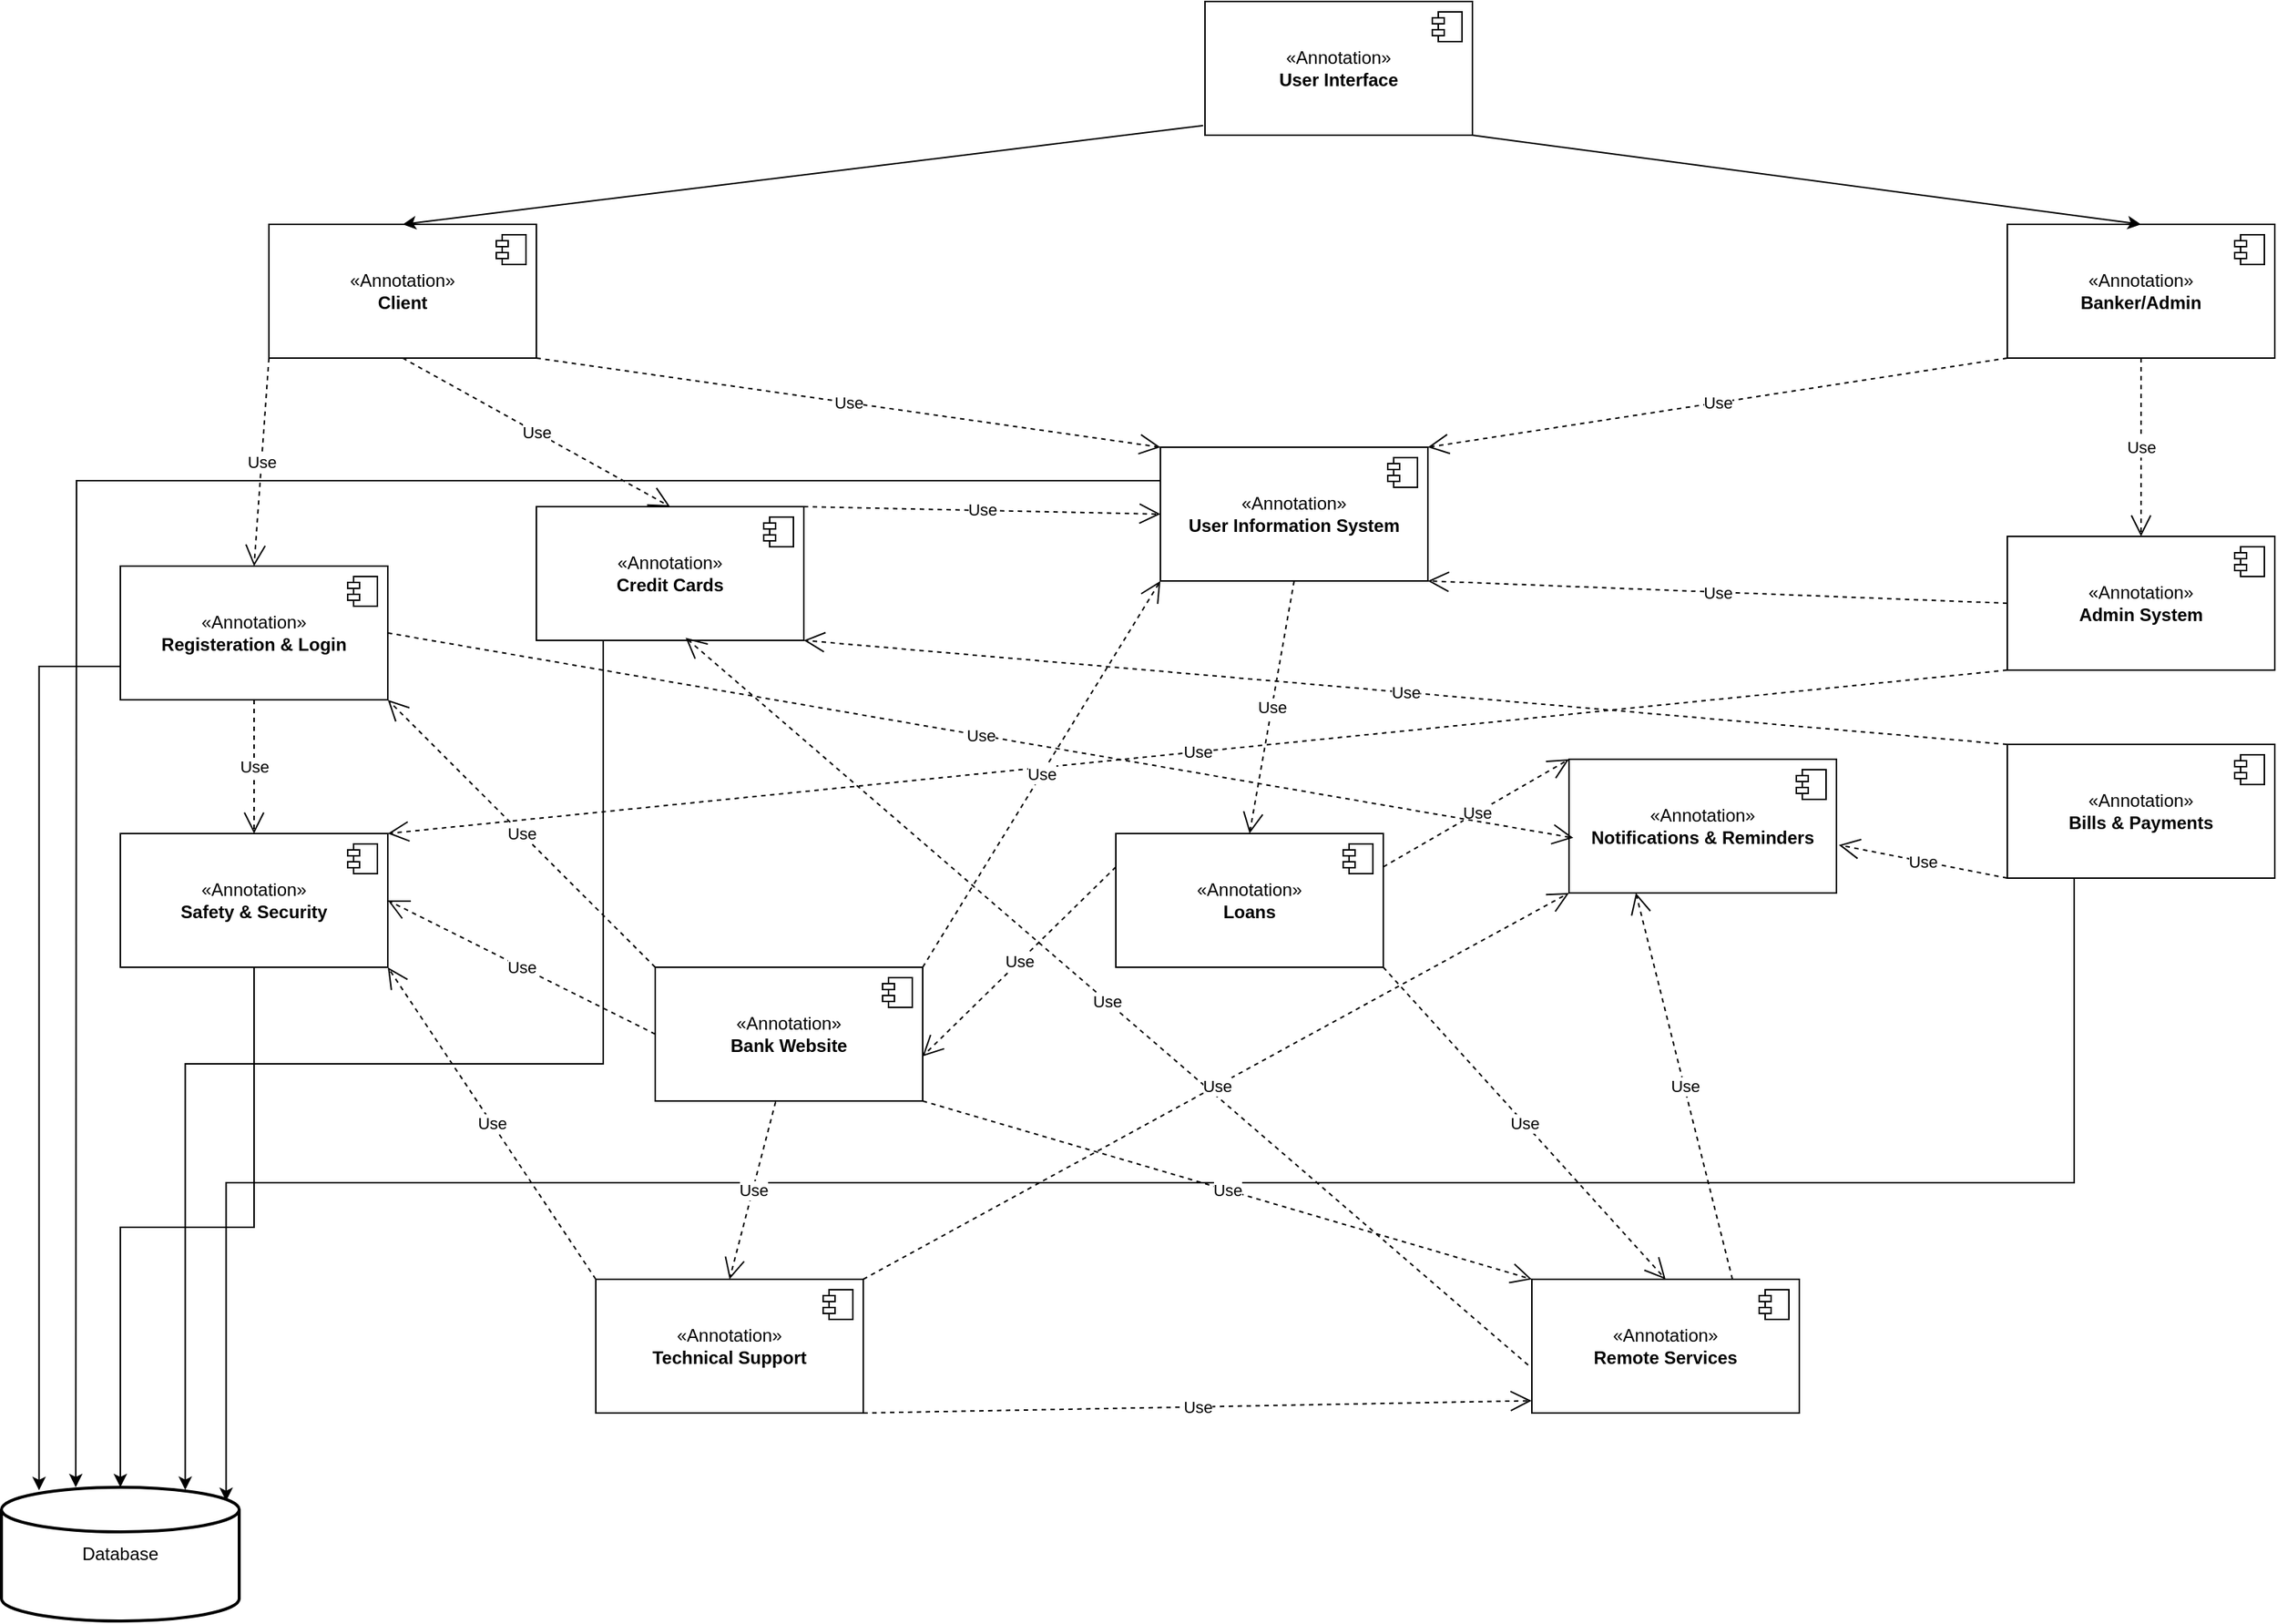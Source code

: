 <mxfile version="21.2.9">
  <diagram name="Page-1" id="b_iKIlnXh_qz1zwbO7V7">
    <mxGraphModel dx="3027" dy="2545" grid="1" gridSize="10" guides="1" tooltips="1" connect="1" arrows="1" fold="1" page="1" pageScale="1" pageWidth="850" pageHeight="1100" math="0" shadow="0">
      <root>
        <mxCell id="0" />
        <mxCell id="1" parent="0" />
        <mxCell id="Off83yjZq78bubcRq5ZK-1" value="«Annotation»&lt;br&gt;&lt;b&gt;User Interface&lt;/b&gt;" style="html=1;dropTarget=0;whiteSpace=wrap;" vertex="1" parent="1">
          <mxGeometry x="180" y="-100" width="180" height="90" as="geometry" />
        </mxCell>
        <mxCell id="Off83yjZq78bubcRq5ZK-2" value="" style="shape=module;jettyWidth=8;jettyHeight=4;" vertex="1" parent="Off83yjZq78bubcRq5ZK-1">
          <mxGeometry x="1" width="20" height="20" relative="1" as="geometry">
            <mxPoint x="-27" y="7" as="offset" />
          </mxGeometry>
        </mxCell>
        <mxCell id="Off83yjZq78bubcRq5ZK-66" style="edgeStyle=orthogonalEdgeStyle;rounded=0;orthogonalLoop=1;jettySize=auto;html=1;exitX=0.25;exitY=1;exitDx=0;exitDy=0;entryX=0.773;entryY=0.02;entryDx=0;entryDy=0;entryPerimeter=0;" edge="1" parent="1" source="Off83yjZq78bubcRq5ZK-6" target="Off83yjZq78bubcRq5ZK-61">
          <mxGeometry relative="1" as="geometry" />
        </mxCell>
        <mxCell id="Off83yjZq78bubcRq5ZK-6" value="«Annotation»&lt;br&gt;&lt;b&gt;Credit Cards&lt;/b&gt;" style="html=1;dropTarget=0;whiteSpace=wrap;" vertex="1" parent="1">
          <mxGeometry x="-270" y="240" width="180" height="90" as="geometry" />
        </mxCell>
        <mxCell id="Off83yjZq78bubcRq5ZK-7" value="" style="shape=module;jettyWidth=8;jettyHeight=4;" vertex="1" parent="Off83yjZq78bubcRq5ZK-6">
          <mxGeometry x="1" width="20" height="20" relative="1" as="geometry">
            <mxPoint x="-27" y="7" as="offset" />
          </mxGeometry>
        </mxCell>
        <mxCell id="Off83yjZq78bubcRq5ZK-8" value="«Annotation»&lt;br&gt;&lt;b&gt;Remote Services&lt;/b&gt;" style="html=1;dropTarget=0;whiteSpace=wrap;" vertex="1" parent="1">
          <mxGeometry x="400" y="760" width="180" height="90" as="geometry" />
        </mxCell>
        <mxCell id="Off83yjZq78bubcRq5ZK-9" value="" style="shape=module;jettyWidth=8;jettyHeight=4;" vertex="1" parent="Off83yjZq78bubcRq5ZK-8">
          <mxGeometry x="1" width="20" height="20" relative="1" as="geometry">
            <mxPoint x="-27" y="7" as="offset" />
          </mxGeometry>
        </mxCell>
        <mxCell id="Off83yjZq78bubcRq5ZK-10" value="«Annotation»&lt;br&gt;&lt;b&gt;Technical Support&lt;/b&gt;" style="html=1;dropTarget=0;whiteSpace=wrap;" vertex="1" parent="1">
          <mxGeometry x="-230" y="760" width="180" height="90" as="geometry" />
        </mxCell>
        <mxCell id="Off83yjZq78bubcRq5ZK-11" value="" style="shape=module;jettyWidth=8;jettyHeight=4;" vertex="1" parent="Off83yjZq78bubcRq5ZK-10">
          <mxGeometry x="1" width="20" height="20" relative="1" as="geometry">
            <mxPoint x="-27" y="7" as="offset" />
          </mxGeometry>
        </mxCell>
        <mxCell id="Off83yjZq78bubcRq5ZK-12" value="«Annotation»&lt;br&gt;&lt;b&gt;Bank Website&lt;/b&gt;" style="html=1;dropTarget=0;whiteSpace=wrap;" vertex="1" parent="1">
          <mxGeometry x="-190" y="550" width="180" height="90" as="geometry" />
        </mxCell>
        <mxCell id="Off83yjZq78bubcRq5ZK-13" value="" style="shape=module;jettyWidth=8;jettyHeight=4;" vertex="1" parent="Off83yjZq78bubcRq5ZK-12">
          <mxGeometry x="1" width="20" height="20" relative="1" as="geometry">
            <mxPoint x="-27" y="7" as="offset" />
          </mxGeometry>
        </mxCell>
        <mxCell id="Off83yjZq78bubcRq5ZK-14" value="«Annotation»&lt;br&gt;&lt;b&gt;Banker/Admin&lt;/b&gt;" style="html=1;dropTarget=0;whiteSpace=wrap;" vertex="1" parent="1">
          <mxGeometry x="720" y="50" width="180" height="90" as="geometry" />
        </mxCell>
        <mxCell id="Off83yjZq78bubcRq5ZK-15" value="" style="shape=module;jettyWidth=8;jettyHeight=4;" vertex="1" parent="Off83yjZq78bubcRq5ZK-14">
          <mxGeometry x="1" width="20" height="20" relative="1" as="geometry">
            <mxPoint x="-27" y="7" as="offset" />
          </mxGeometry>
        </mxCell>
        <mxCell id="Off83yjZq78bubcRq5ZK-16" value="«Annotation»&lt;br&gt;&lt;b&gt;Client&lt;/b&gt;" style="html=1;dropTarget=0;whiteSpace=wrap;" vertex="1" parent="1">
          <mxGeometry x="-450" y="50" width="180" height="90" as="geometry" />
        </mxCell>
        <mxCell id="Off83yjZq78bubcRq5ZK-17" value="" style="shape=module;jettyWidth=8;jettyHeight=4;" vertex="1" parent="Off83yjZq78bubcRq5ZK-16">
          <mxGeometry x="1" width="20" height="20" relative="1" as="geometry">
            <mxPoint x="-27" y="7" as="offset" />
          </mxGeometry>
        </mxCell>
        <mxCell id="Off83yjZq78bubcRq5ZK-18" value="«Annotation»&lt;br&gt;&lt;b&gt;Loans&lt;/b&gt;" style="html=1;dropTarget=0;whiteSpace=wrap;" vertex="1" parent="1">
          <mxGeometry x="120" y="460" width="180" height="90" as="geometry" />
        </mxCell>
        <mxCell id="Off83yjZq78bubcRq5ZK-19" value="" style="shape=module;jettyWidth=8;jettyHeight=4;" vertex="1" parent="Off83yjZq78bubcRq5ZK-18">
          <mxGeometry x="1" width="20" height="20" relative="1" as="geometry">
            <mxPoint x="-27" y="7" as="offset" />
          </mxGeometry>
        </mxCell>
        <mxCell id="Off83yjZq78bubcRq5ZK-67" style="edgeStyle=orthogonalEdgeStyle;rounded=0;orthogonalLoop=1;jettySize=auto;html=1;exitX=0.25;exitY=1;exitDx=0;exitDy=0;entryX=0.945;entryY=0.103;entryDx=0;entryDy=0;entryPerimeter=0;" edge="1" parent="1" source="Off83yjZq78bubcRq5ZK-20" target="Off83yjZq78bubcRq5ZK-61">
          <mxGeometry relative="1" as="geometry" />
        </mxCell>
        <mxCell id="Off83yjZq78bubcRq5ZK-20" value="«Annotation»&lt;br&gt;&lt;b&gt;Bills &amp;amp; Payments&lt;/b&gt;" style="html=1;dropTarget=0;whiteSpace=wrap;" vertex="1" parent="1">
          <mxGeometry x="720" y="400" width="180" height="90" as="geometry" />
        </mxCell>
        <mxCell id="Off83yjZq78bubcRq5ZK-21" value="" style="shape=module;jettyWidth=8;jettyHeight=4;" vertex="1" parent="Off83yjZq78bubcRq5ZK-20">
          <mxGeometry x="1" width="20" height="20" relative="1" as="geometry">
            <mxPoint x="-27" y="7" as="offset" />
          </mxGeometry>
        </mxCell>
        <mxCell id="Off83yjZq78bubcRq5ZK-62" style="edgeStyle=orthogonalEdgeStyle;rounded=0;orthogonalLoop=1;jettySize=auto;html=1;entryX=0.5;entryY=0;entryDx=0;entryDy=0;entryPerimeter=0;" edge="1" parent="1" source="Off83yjZq78bubcRq5ZK-22" target="Off83yjZq78bubcRq5ZK-61">
          <mxGeometry relative="1" as="geometry">
            <mxPoint x="-547" y="895" as="targetPoint" />
          </mxGeometry>
        </mxCell>
        <mxCell id="Off83yjZq78bubcRq5ZK-22" value="«Annotation»&lt;br&gt;&lt;b&gt;Safety &amp;amp; Security&lt;/b&gt;" style="html=1;dropTarget=0;whiteSpace=wrap;" vertex="1" parent="1">
          <mxGeometry x="-550" y="460" width="180" height="90" as="geometry" />
        </mxCell>
        <mxCell id="Off83yjZq78bubcRq5ZK-23" value="" style="shape=module;jettyWidth=8;jettyHeight=4;" vertex="1" parent="Off83yjZq78bubcRq5ZK-22">
          <mxGeometry x="1" width="20" height="20" relative="1" as="geometry">
            <mxPoint x="-27" y="7" as="offset" />
          </mxGeometry>
        </mxCell>
        <mxCell id="Off83yjZq78bubcRq5ZK-24" value="«Annotation»&lt;br&gt;&lt;b&gt;Notifications &amp;amp; Reminders&lt;/b&gt;" style="html=1;dropTarget=0;whiteSpace=wrap;" vertex="1" parent="1">
          <mxGeometry x="425" y="410" width="180" height="90" as="geometry" />
        </mxCell>
        <mxCell id="Off83yjZq78bubcRq5ZK-25" value="" style="shape=module;jettyWidth=8;jettyHeight=4;" vertex="1" parent="Off83yjZq78bubcRq5ZK-24">
          <mxGeometry x="1" width="20" height="20" relative="1" as="geometry">
            <mxPoint x="-27" y="7" as="offset" />
          </mxGeometry>
        </mxCell>
        <mxCell id="Off83yjZq78bubcRq5ZK-68" style="edgeStyle=orthogonalEdgeStyle;rounded=0;orthogonalLoop=1;jettySize=auto;html=1;exitX=0;exitY=0.75;exitDx=0;exitDy=0;entryX=0.158;entryY=0.022;entryDx=0;entryDy=0;entryPerimeter=0;" edge="1" parent="1" source="Off83yjZq78bubcRq5ZK-26" target="Off83yjZq78bubcRq5ZK-61">
          <mxGeometry relative="1" as="geometry">
            <mxPoint x="-600" y="900" as="targetPoint" />
          </mxGeometry>
        </mxCell>
        <mxCell id="Off83yjZq78bubcRq5ZK-26" value="«Annotation»&lt;br&gt;&lt;b&gt;Registeration &amp;amp; Login&lt;/b&gt;" style="html=1;dropTarget=0;whiteSpace=wrap;" vertex="1" parent="1">
          <mxGeometry x="-550" y="280" width="180" height="90" as="geometry" />
        </mxCell>
        <mxCell id="Off83yjZq78bubcRq5ZK-27" value="" style="shape=module;jettyWidth=8;jettyHeight=4;" vertex="1" parent="Off83yjZq78bubcRq5ZK-26">
          <mxGeometry x="1" width="20" height="20" relative="1" as="geometry">
            <mxPoint x="-27" y="7" as="offset" />
          </mxGeometry>
        </mxCell>
        <mxCell id="Off83yjZq78bubcRq5ZK-28" value="«Annotation»&lt;br&gt;&lt;b&gt;Admin System&lt;/b&gt;" style="html=1;dropTarget=0;whiteSpace=wrap;" vertex="1" parent="1">
          <mxGeometry x="720" y="260" width="180" height="90" as="geometry" />
        </mxCell>
        <mxCell id="Off83yjZq78bubcRq5ZK-29" value="" style="shape=module;jettyWidth=8;jettyHeight=4;" vertex="1" parent="Off83yjZq78bubcRq5ZK-28">
          <mxGeometry x="1" width="20" height="20" relative="1" as="geometry">
            <mxPoint x="-27" y="7" as="offset" />
          </mxGeometry>
        </mxCell>
        <mxCell id="Off83yjZq78bubcRq5ZK-30" value="" style="endArrow=classic;html=1;rounded=0;exitX=-0.007;exitY=0.928;exitDx=0;exitDy=0;exitPerimeter=0;entryX=0.5;entryY=0;entryDx=0;entryDy=0;" edge="1" parent="1" source="Off83yjZq78bubcRq5ZK-1" target="Off83yjZq78bubcRq5ZK-16">
          <mxGeometry width="50" height="50" relative="1" as="geometry">
            <mxPoint x="-30" y="10" as="sourcePoint" />
            <mxPoint x="20" y="-40" as="targetPoint" />
          </mxGeometry>
        </mxCell>
        <mxCell id="Off83yjZq78bubcRq5ZK-31" value="" style="endArrow=classic;html=1;rounded=0;exitX=1;exitY=1;exitDx=0;exitDy=0;entryX=0.5;entryY=0;entryDx=0;entryDy=0;" edge="1" parent="1" source="Off83yjZq78bubcRq5ZK-1" target="Off83yjZq78bubcRq5ZK-14">
          <mxGeometry width="50" height="50" relative="1" as="geometry">
            <mxPoint x="360" y="30" as="sourcePoint" />
            <mxPoint x="410" y="-20" as="targetPoint" />
          </mxGeometry>
        </mxCell>
        <mxCell id="Off83yjZq78bubcRq5ZK-32" value="Use" style="endArrow=open;endSize=12;dashed=1;html=1;rounded=0;exitX=0.5;exitY=1;exitDx=0;exitDy=0;entryX=0.5;entryY=0;entryDx=0;entryDy=0;" edge="1" parent="1" source="Off83yjZq78bubcRq5ZK-26" target="Off83yjZq78bubcRq5ZK-22">
          <mxGeometry width="160" relative="1" as="geometry">
            <mxPoint x="-210" y="430" as="sourcePoint" />
            <mxPoint x="-50" y="430" as="targetPoint" />
          </mxGeometry>
        </mxCell>
        <mxCell id="Off83yjZq78bubcRq5ZK-33" value="Use" style="endArrow=open;endSize=12;dashed=1;html=1;rounded=0;exitX=0.5;exitY=1;exitDx=0;exitDy=0;entryX=0.5;entryY=0;entryDx=0;entryDy=0;" edge="1" parent="1" source="Off83yjZq78bubcRq5ZK-14" target="Off83yjZq78bubcRq5ZK-28">
          <mxGeometry width="160" relative="1" as="geometry">
            <mxPoint x="650" y="210" as="sourcePoint" />
            <mxPoint x="810" y="210" as="targetPoint" />
          </mxGeometry>
        </mxCell>
        <mxCell id="Off83yjZq78bubcRq5ZK-34" value="Use" style="endArrow=open;endSize=12;dashed=1;html=1;rounded=0;entryX=1.009;entryY=0.641;entryDx=0;entryDy=0;entryPerimeter=0;exitX=0;exitY=1;exitDx=0;exitDy=0;" edge="1" parent="1" source="Off83yjZq78bubcRq5ZK-20" target="Off83yjZq78bubcRq5ZK-24">
          <mxGeometry x="0.002" width="160" relative="1" as="geometry">
            <mxPoint x="650" y="500" as="sourcePoint" />
            <mxPoint x="160" y="660" as="targetPoint" />
            <mxPoint as="offset" />
          </mxGeometry>
        </mxCell>
        <mxCell id="Off83yjZq78bubcRq5ZK-35" value="Use" style="endArrow=open;endSize=12;dashed=1;html=1;rounded=0;exitX=0.45;exitY=1.007;exitDx=0;exitDy=0;exitPerimeter=0;entryX=0.5;entryY=0;entryDx=0;entryDy=0;" edge="1" parent="1" source="Off83yjZq78bubcRq5ZK-12" target="Off83yjZq78bubcRq5ZK-10">
          <mxGeometry width="160" relative="1" as="geometry">
            <mxPoint x="-130" y="620" as="sourcePoint" />
            <mxPoint x="30" y="620" as="targetPoint" />
          </mxGeometry>
        </mxCell>
        <mxCell id="Off83yjZq78bubcRq5ZK-36" value="Use" style="endArrow=open;endSize=12;dashed=1;html=1;rounded=0;exitX=0;exitY=0.5;exitDx=0;exitDy=0;entryX=1;entryY=0.5;entryDx=0;entryDy=0;" edge="1" parent="1" source="Off83yjZq78bubcRq5ZK-12" target="Off83yjZq78bubcRq5ZK-22">
          <mxGeometry width="160" relative="1" as="geometry">
            <mxPoint x="-240" y="340" as="sourcePoint" />
            <mxPoint x="-80" y="340" as="targetPoint" />
          </mxGeometry>
        </mxCell>
        <mxCell id="Off83yjZq78bubcRq5ZK-37" value="Use" style="endArrow=open;endSize=12;dashed=1;html=1;rounded=0;exitX=0;exitY=1;exitDx=0;exitDy=0;entryX=0.5;entryY=0;entryDx=0;entryDy=0;" edge="1" parent="1" source="Off83yjZq78bubcRq5ZK-16" target="Off83yjZq78bubcRq5ZK-26">
          <mxGeometry width="160" relative="1" as="geometry">
            <mxPoint x="-280" y="250" as="sourcePoint" />
            <mxPoint x="-120" y="250" as="targetPoint" />
          </mxGeometry>
        </mxCell>
        <mxCell id="Off83yjZq78bubcRq5ZK-38" value="Use" style="endArrow=open;endSize=12;dashed=1;html=1;rounded=0;exitX=0.5;exitY=1;exitDx=0;exitDy=0;entryX=0.5;entryY=0;entryDx=0;entryDy=0;" edge="1" parent="1" source="Off83yjZq78bubcRq5ZK-16" target="Off83yjZq78bubcRq5ZK-6">
          <mxGeometry width="160" relative="1" as="geometry">
            <mxPoint x="-100" y="160" as="sourcePoint" />
            <mxPoint x="60" y="160" as="targetPoint" />
          </mxGeometry>
        </mxCell>
        <mxCell id="Off83yjZq78bubcRq5ZK-65" style="edgeStyle=orthogonalEdgeStyle;rounded=0;orthogonalLoop=1;jettySize=auto;html=1;exitX=0;exitY=0.25;exitDx=0;exitDy=0;" edge="1" parent="1" source="Off83yjZq78bubcRq5ZK-39">
          <mxGeometry relative="1" as="geometry">
            <mxPoint x="-580" y="900" as="targetPoint" />
          </mxGeometry>
        </mxCell>
        <mxCell id="Off83yjZq78bubcRq5ZK-39" value="«Annotation»&lt;br&gt;&lt;b&gt;User Information System&lt;/b&gt;" style="html=1;dropTarget=0;whiteSpace=wrap;" vertex="1" parent="1">
          <mxGeometry x="150" y="200" width="180" height="90" as="geometry" />
        </mxCell>
        <mxCell id="Off83yjZq78bubcRq5ZK-40" value="" style="shape=module;jettyWidth=8;jettyHeight=4;" vertex="1" parent="Off83yjZq78bubcRq5ZK-39">
          <mxGeometry x="1" width="20" height="20" relative="1" as="geometry">
            <mxPoint x="-27" y="7" as="offset" />
          </mxGeometry>
        </mxCell>
        <mxCell id="Off83yjZq78bubcRq5ZK-41" value="Use" style="endArrow=open;endSize=12;dashed=1;html=1;rounded=0;exitX=1;exitY=1;exitDx=0;exitDy=0;entryX=0;entryY=0;entryDx=0;entryDy=0;" edge="1" parent="1" source="Off83yjZq78bubcRq5ZK-16" target="Off83yjZq78bubcRq5ZK-39">
          <mxGeometry width="160" relative="1" as="geometry">
            <mxPoint x="-90" y="200" as="sourcePoint" />
            <mxPoint x="70" y="200" as="targetPoint" />
          </mxGeometry>
        </mxCell>
        <mxCell id="Off83yjZq78bubcRq5ZK-42" value="Use" style="endArrow=open;endSize=12;dashed=1;html=1;rounded=0;exitX=0.5;exitY=1;exitDx=0;exitDy=0;entryX=0.5;entryY=0;entryDx=0;entryDy=0;" edge="1" parent="1" source="Off83yjZq78bubcRq5ZK-39" target="Off83yjZq78bubcRq5ZK-18">
          <mxGeometry width="160" relative="1" as="geometry">
            <mxPoint x="70" y="370" as="sourcePoint" />
            <mxPoint x="180" y="460" as="targetPoint" />
          </mxGeometry>
        </mxCell>
        <mxCell id="Off83yjZq78bubcRq5ZK-43" value="Use" style="endArrow=open;endSize=12;dashed=1;html=1;rounded=0;exitX=0;exitY=1;exitDx=0;exitDy=0;entryX=1;entryY=0;entryDx=0;entryDy=0;" edge="1" parent="1" source="Off83yjZq78bubcRq5ZK-14" target="Off83yjZq78bubcRq5ZK-39">
          <mxGeometry width="160" relative="1" as="geometry">
            <mxPoint x="410" y="130" as="sourcePoint" />
            <mxPoint x="500" y="210" as="targetPoint" />
          </mxGeometry>
        </mxCell>
        <mxCell id="Off83yjZq78bubcRq5ZK-44" value="Use" style="endArrow=open;endSize=12;dashed=1;html=1;rounded=0;exitX=0;exitY=0.5;exitDx=0;exitDy=0;entryX=1;entryY=1;entryDx=0;entryDy=0;" edge="1" parent="1" source="Off83yjZq78bubcRq5ZK-28" target="Off83yjZq78bubcRq5ZK-39">
          <mxGeometry width="160" relative="1" as="geometry">
            <mxPoint x="360" y="370" as="sourcePoint" />
            <mxPoint x="520" y="370" as="targetPoint" />
          </mxGeometry>
        </mxCell>
        <mxCell id="Off83yjZq78bubcRq5ZK-45" value="Use" style="endArrow=open;endSize=12;dashed=1;html=1;rounded=0;exitX=1;exitY=1;exitDx=0;exitDy=0;entryX=0;entryY=0;entryDx=0;entryDy=0;" edge="1" parent="1" source="Off83yjZq78bubcRq5ZK-12" target="Off83yjZq78bubcRq5ZK-8">
          <mxGeometry width="160" relative="1" as="geometry">
            <mxPoint x="50" y="660" as="sourcePoint" />
            <mxPoint x="210" y="660" as="targetPoint" />
          </mxGeometry>
        </mxCell>
        <mxCell id="Off83yjZq78bubcRq5ZK-46" value="Use" style="endArrow=open;endSize=12;dashed=1;html=1;rounded=0;exitX=1;exitY=1;exitDx=0;exitDy=0;entryX=-0.001;entryY=0.908;entryDx=0;entryDy=0;entryPerimeter=0;" edge="1" parent="1" source="Off83yjZq78bubcRq5ZK-10" target="Off83yjZq78bubcRq5ZK-8">
          <mxGeometry width="160" relative="1" as="geometry">
            <mxPoint y="720" as="sourcePoint" />
            <mxPoint x="160" y="720" as="targetPoint" />
          </mxGeometry>
        </mxCell>
        <mxCell id="Off83yjZq78bubcRq5ZK-47" value="Use" style="endArrow=open;endSize=12;dashed=1;html=1;rounded=0;exitX=1;exitY=1;exitDx=0;exitDy=0;entryX=0.5;entryY=0;entryDx=0;entryDy=0;" edge="1" parent="1" source="Off83yjZq78bubcRq5ZK-18" target="Off83yjZq78bubcRq5ZK-8">
          <mxGeometry width="160" relative="1" as="geometry">
            <mxPoint x="260" y="590" as="sourcePoint" />
            <mxPoint x="410" y="620" as="targetPoint" />
          </mxGeometry>
        </mxCell>
        <mxCell id="Off83yjZq78bubcRq5ZK-48" value="Use" style="endArrow=open;endSize=12;dashed=1;html=1;rounded=0;exitX=0.75;exitY=0;exitDx=0;exitDy=0;entryX=0.25;entryY=1;entryDx=0;entryDy=0;" edge="1" parent="1" source="Off83yjZq78bubcRq5ZK-8" target="Off83yjZq78bubcRq5ZK-24">
          <mxGeometry width="160" relative="1" as="geometry">
            <mxPoint x="430" y="590" as="sourcePoint" />
            <mxPoint x="590" y="590" as="targetPoint" />
          </mxGeometry>
        </mxCell>
        <mxCell id="Off83yjZq78bubcRq5ZK-49" value="Use" style="endArrow=open;endSize=12;dashed=1;html=1;rounded=0;exitX=1;exitY=0.25;exitDx=0;exitDy=0;entryX=0;entryY=0;entryDx=0;entryDy=0;" edge="1" parent="1" source="Off83yjZq78bubcRq5ZK-18" target="Off83yjZq78bubcRq5ZK-24">
          <mxGeometry width="160" relative="1" as="geometry">
            <mxPoint x="270" y="450" as="sourcePoint" />
            <mxPoint x="430" y="450" as="targetPoint" />
          </mxGeometry>
        </mxCell>
        <mxCell id="Off83yjZq78bubcRq5ZK-51" value="Use" style="endArrow=open;endSize=12;dashed=1;html=1;rounded=0;entryX=1;entryY=1;entryDx=0;entryDy=0;exitX=0;exitY=0;exitDx=0;exitDy=0;" edge="1" parent="1" source="Off83yjZq78bubcRq5ZK-20" target="Off83yjZq78bubcRq5ZK-6">
          <mxGeometry width="160" relative="1" as="geometry">
            <mxPoint x="240" y="400" as="sourcePoint" />
            <mxPoint x="400" y="400" as="targetPoint" />
          </mxGeometry>
        </mxCell>
        <mxCell id="Off83yjZq78bubcRq5ZK-52" value="Use" style="endArrow=open;endSize=12;dashed=1;html=1;rounded=0;entryX=0.558;entryY=0.98;entryDx=0;entryDy=0;exitX=-0.014;exitY=0.641;exitDx=0;exitDy=0;exitPerimeter=0;entryPerimeter=0;" edge="1" parent="1" source="Off83yjZq78bubcRq5ZK-8" target="Off83yjZq78bubcRq5ZK-6">
          <mxGeometry width="160" relative="1" as="geometry">
            <mxPoint x="200" y="700" as="sourcePoint" />
            <mxPoint x="140" y="680" as="targetPoint" />
          </mxGeometry>
        </mxCell>
        <mxCell id="Off83yjZq78bubcRq5ZK-53" value="Use" style="endArrow=open;endSize=12;dashed=1;html=1;rounded=0;entryX=1;entryY=0;entryDx=0;entryDy=0;exitX=0;exitY=1;exitDx=0;exitDy=0;" edge="1" parent="1" source="Off83yjZq78bubcRq5ZK-28" target="Off83yjZq78bubcRq5ZK-22">
          <mxGeometry width="160" relative="1" as="geometry">
            <mxPoint x="-320" y="410" as="sourcePoint" />
            <mxPoint x="-160" y="410" as="targetPoint" />
          </mxGeometry>
        </mxCell>
        <mxCell id="Off83yjZq78bubcRq5ZK-54" value="Use" style="endArrow=open;endSize=12;dashed=1;html=1;rounded=0;exitX=1;exitY=0;exitDx=0;exitDy=0;entryX=0;entryY=0.5;entryDx=0;entryDy=0;" edge="1" parent="1" source="Off83yjZq78bubcRq5ZK-6" target="Off83yjZq78bubcRq5ZK-39">
          <mxGeometry width="160" relative="1" as="geometry">
            <mxPoint x="20" y="330" as="sourcePoint" />
            <mxPoint x="180" y="330" as="targetPoint" />
          </mxGeometry>
        </mxCell>
        <mxCell id="Off83yjZq78bubcRq5ZK-55" value="Use" style="endArrow=open;endSize=12;dashed=1;html=1;rounded=0;exitX=0;exitY=0;exitDx=0;exitDy=0;entryX=1;entryY=1;entryDx=0;entryDy=0;" edge="1" parent="1" source="Off83yjZq78bubcRq5ZK-12" target="Off83yjZq78bubcRq5ZK-26">
          <mxGeometry width="160" relative="1" as="geometry">
            <mxPoint x="-360" y="400" as="sourcePoint" />
            <mxPoint x="-200" y="400" as="targetPoint" />
          </mxGeometry>
        </mxCell>
        <mxCell id="Off83yjZq78bubcRq5ZK-56" value="Use" style="endArrow=open;endSize=12;dashed=1;html=1;rounded=0;exitX=0;exitY=0.25;exitDx=0;exitDy=0;entryX=0.999;entryY=0.667;entryDx=0;entryDy=0;entryPerimeter=0;" edge="1" parent="1" source="Off83yjZq78bubcRq5ZK-18" target="Off83yjZq78bubcRq5ZK-12">
          <mxGeometry width="160" relative="1" as="geometry">
            <mxPoint x="-30" y="630" as="sourcePoint" />
            <mxPoint x="130" y="630" as="targetPoint" />
          </mxGeometry>
        </mxCell>
        <mxCell id="Off83yjZq78bubcRq5ZK-57" value="Use" style="endArrow=open;endSize=12;dashed=1;html=1;rounded=0;exitX=1;exitY=0;exitDx=0;exitDy=0;entryX=0;entryY=1;entryDx=0;entryDy=0;" edge="1" parent="1" source="Off83yjZq78bubcRq5ZK-10" target="Off83yjZq78bubcRq5ZK-24">
          <mxGeometry width="160" relative="1" as="geometry">
            <mxPoint y="670" as="sourcePoint" />
            <mxPoint x="160" y="670" as="targetPoint" />
          </mxGeometry>
        </mxCell>
        <mxCell id="Off83yjZq78bubcRq5ZK-58" value="Use" style="endArrow=open;endSize=12;dashed=1;html=1;rounded=0;exitX=1;exitY=0.5;exitDx=0;exitDy=0;entryX=0.016;entryY=0.588;entryDx=0;entryDy=0;entryPerimeter=0;" edge="1" parent="1" source="Off83yjZq78bubcRq5ZK-26" target="Off83yjZq78bubcRq5ZK-24">
          <mxGeometry width="160" relative="1" as="geometry">
            <mxPoint x="-400" y="630" as="sourcePoint" />
            <mxPoint x="370" y="470" as="targetPoint" />
          </mxGeometry>
        </mxCell>
        <mxCell id="Off83yjZq78bubcRq5ZK-59" value="Use" style="endArrow=open;endSize=12;dashed=1;html=1;rounded=0;exitX=1;exitY=0;exitDx=0;exitDy=0;entryX=0;entryY=1;entryDx=0;entryDy=0;" edge="1" parent="1" source="Off83yjZq78bubcRq5ZK-12" target="Off83yjZq78bubcRq5ZK-39">
          <mxGeometry width="160" relative="1" as="geometry">
            <mxPoint y="340" as="sourcePoint" />
            <mxPoint x="160" y="340" as="targetPoint" />
          </mxGeometry>
        </mxCell>
        <mxCell id="Off83yjZq78bubcRq5ZK-60" value="Use" style="endArrow=open;endSize=12;dashed=1;html=1;rounded=0;exitX=0;exitY=0;exitDx=0;exitDy=0;entryX=1;entryY=1;entryDx=0;entryDy=0;" edge="1" parent="1" source="Off83yjZq78bubcRq5ZK-10" target="Off83yjZq78bubcRq5ZK-22">
          <mxGeometry width="160" relative="1" as="geometry">
            <mxPoint x="-370" y="680" as="sourcePoint" />
            <mxPoint x="-210" y="680" as="targetPoint" />
          </mxGeometry>
        </mxCell>
        <mxCell id="Off83yjZq78bubcRq5ZK-61" value="Database" style="strokeWidth=2;html=1;shape=mxgraph.flowchart.database;whiteSpace=wrap;" vertex="1" parent="1">
          <mxGeometry x="-630" y="900" width="160" height="90" as="geometry" />
        </mxCell>
      </root>
    </mxGraphModel>
  </diagram>
</mxfile>
